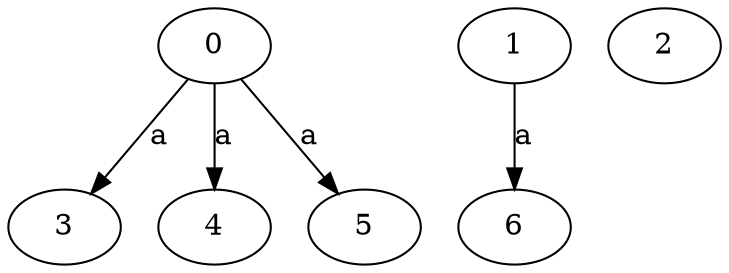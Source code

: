 strict digraph  {
3;
4;
5;
0;
1;
2;
6;
0 -> 3  [label=a];
0 -> 4  [label=a];
0 -> 5  [label=a];
1 -> 6  [label=a];
}
